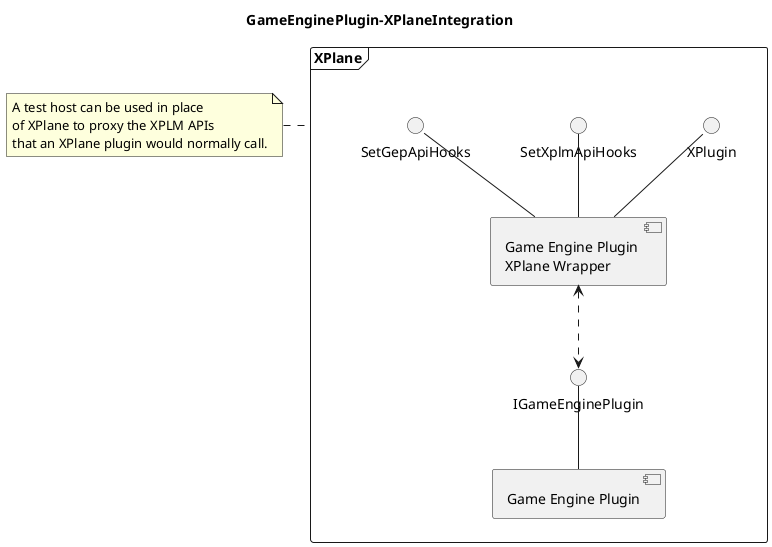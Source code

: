 @startuml

title "GameEnginePlugin-XPlaneIntegration"

frame "XPlane" as HA {
[Game Engine Plugin \nXPlane Wrapper] as XPW
[Game Engine Plugin] as GEP
() "IGameEnginePlugin" as IGEP
() "XPlugin" as IXP
() "SetXplmApiHooks" as IXPLMAPI
() "SetGepApiHooks" as IGEPAPI
}

note left of HA
A test host can be used in place
of XPlane to proxy the XPLM APIs
that an XPlane plugin would normally call.
end note

IGEP -- GEP

IXP -- XPW
IXPLMAPI -- XPW
IGEPAPI -- XPW

XPW <..> IGEP


@enduml
